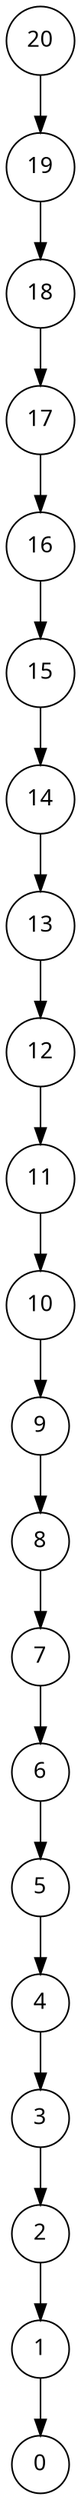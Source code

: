 digraph "complet3" { 
 node [fontname="DejaVu-Sans", shape=circle] 
 
0
1
2
3
4
5
6
7
8
9
10
11
12
13
14
15
16
17
18
19
20

20->19
19->18
18->17
17->16
16->15
15->14
14->13
13->12
12->11
11->10
10->9
9->8
8->7
7->6
6->5
5->4
4->3
3->2
2->1
1->0
 }